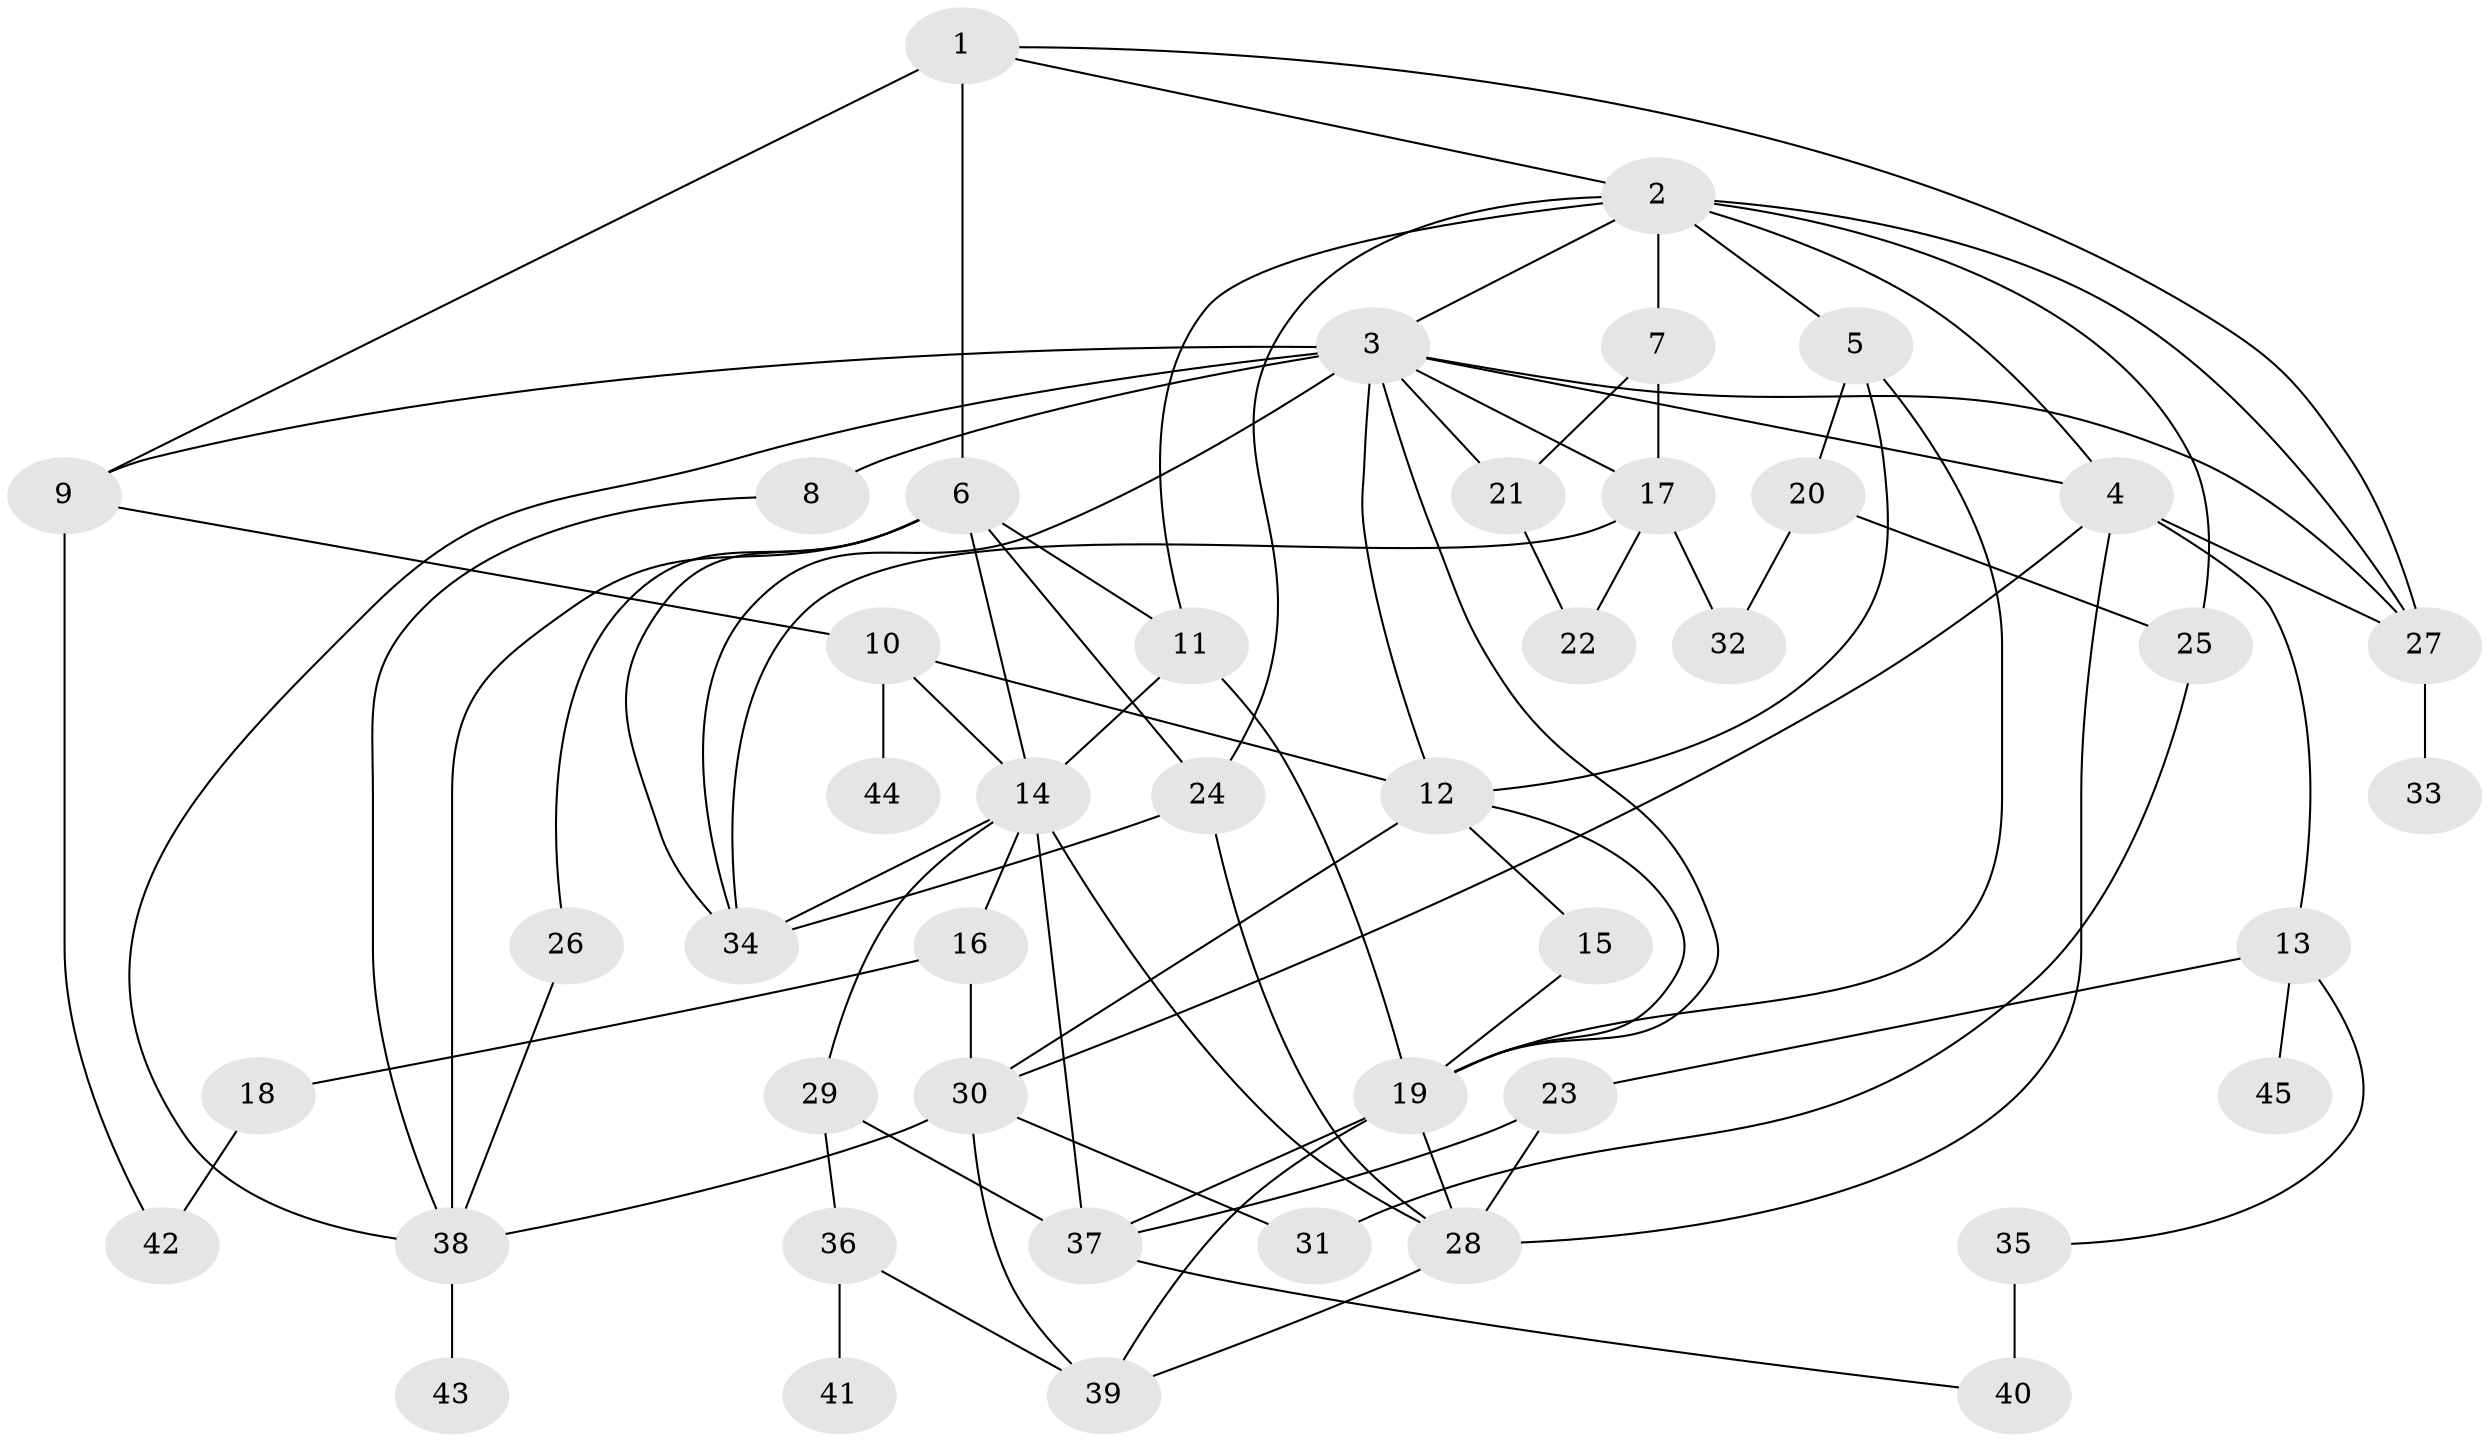 // original degree distribution, {8: 0.018691588785046728, 4: 0.12149532710280374, 6: 0.07476635514018691, 5: 0.056074766355140186, 7: 0.009345794392523364, 3: 0.24299065420560748, 2: 0.2616822429906542, 1: 0.21495327102803738}
// Generated by graph-tools (version 1.1) at 2025/49/03/04/25 22:49:12]
// undirected, 45 vertices, 87 edges
graph export_dot {
  node [color=gray90,style=filled];
  1;
  2;
  3;
  4;
  5;
  6;
  7;
  8;
  9;
  10;
  11;
  12;
  13;
  14;
  15;
  16;
  17;
  18;
  19;
  20;
  21;
  22;
  23;
  24;
  25;
  26;
  27;
  28;
  29;
  30;
  31;
  32;
  33;
  34;
  35;
  36;
  37;
  38;
  39;
  40;
  41;
  42;
  43;
  44;
  45;
  1 -- 2 [weight=1.0];
  1 -- 6 [weight=4.0];
  1 -- 9 [weight=1.0];
  1 -- 27 [weight=1.0];
  2 -- 3 [weight=1.0];
  2 -- 4 [weight=2.0];
  2 -- 5 [weight=1.0];
  2 -- 7 [weight=4.0];
  2 -- 11 [weight=1.0];
  2 -- 24 [weight=1.0];
  2 -- 25 [weight=1.0];
  2 -- 27 [weight=1.0];
  3 -- 4 [weight=1.0];
  3 -- 8 [weight=2.0];
  3 -- 9 [weight=1.0];
  3 -- 12 [weight=1.0];
  3 -- 17 [weight=1.0];
  3 -- 19 [weight=1.0];
  3 -- 21 [weight=1.0];
  3 -- 27 [weight=1.0];
  3 -- 34 [weight=1.0];
  3 -- 38 [weight=1.0];
  4 -- 13 [weight=1.0];
  4 -- 27 [weight=1.0];
  4 -- 28 [weight=1.0];
  4 -- 30 [weight=1.0];
  5 -- 12 [weight=1.0];
  5 -- 19 [weight=1.0];
  5 -- 20 [weight=1.0];
  6 -- 11 [weight=1.0];
  6 -- 14 [weight=2.0];
  6 -- 24 [weight=1.0];
  6 -- 26 [weight=1.0];
  6 -- 34 [weight=1.0];
  6 -- 38 [weight=1.0];
  7 -- 17 [weight=1.0];
  7 -- 21 [weight=1.0];
  8 -- 38 [weight=1.0];
  9 -- 10 [weight=1.0];
  9 -- 42 [weight=1.0];
  10 -- 12 [weight=1.0];
  10 -- 14 [weight=2.0];
  10 -- 44 [weight=1.0];
  11 -- 14 [weight=1.0];
  11 -- 19 [weight=2.0];
  12 -- 15 [weight=1.0];
  12 -- 19 [weight=1.0];
  12 -- 30 [weight=2.0];
  13 -- 23 [weight=1.0];
  13 -- 35 [weight=1.0];
  13 -- 45 [weight=1.0];
  14 -- 16 [weight=1.0];
  14 -- 28 [weight=1.0];
  14 -- 29 [weight=1.0];
  14 -- 34 [weight=1.0];
  14 -- 37 [weight=2.0];
  15 -- 19 [weight=1.0];
  16 -- 18 [weight=1.0];
  16 -- 30 [weight=1.0];
  17 -- 22 [weight=1.0];
  17 -- 32 [weight=1.0];
  17 -- 34 [weight=2.0];
  18 -- 42 [weight=1.0];
  19 -- 28 [weight=1.0];
  19 -- 37 [weight=1.0];
  19 -- 39 [weight=1.0];
  20 -- 25 [weight=1.0];
  20 -- 32 [weight=1.0];
  21 -- 22 [weight=1.0];
  23 -- 28 [weight=1.0];
  23 -- 37 [weight=1.0];
  24 -- 28 [weight=1.0];
  24 -- 34 [weight=1.0];
  25 -- 31 [weight=1.0];
  26 -- 38 [weight=1.0];
  27 -- 33 [weight=1.0];
  28 -- 39 [weight=1.0];
  29 -- 36 [weight=1.0];
  29 -- 37 [weight=1.0];
  30 -- 31 [weight=1.0];
  30 -- 38 [weight=1.0];
  30 -- 39 [weight=1.0];
  35 -- 40 [weight=2.0];
  36 -- 39 [weight=1.0];
  36 -- 41 [weight=1.0];
  37 -- 40 [weight=1.0];
  38 -- 43 [weight=1.0];
}
